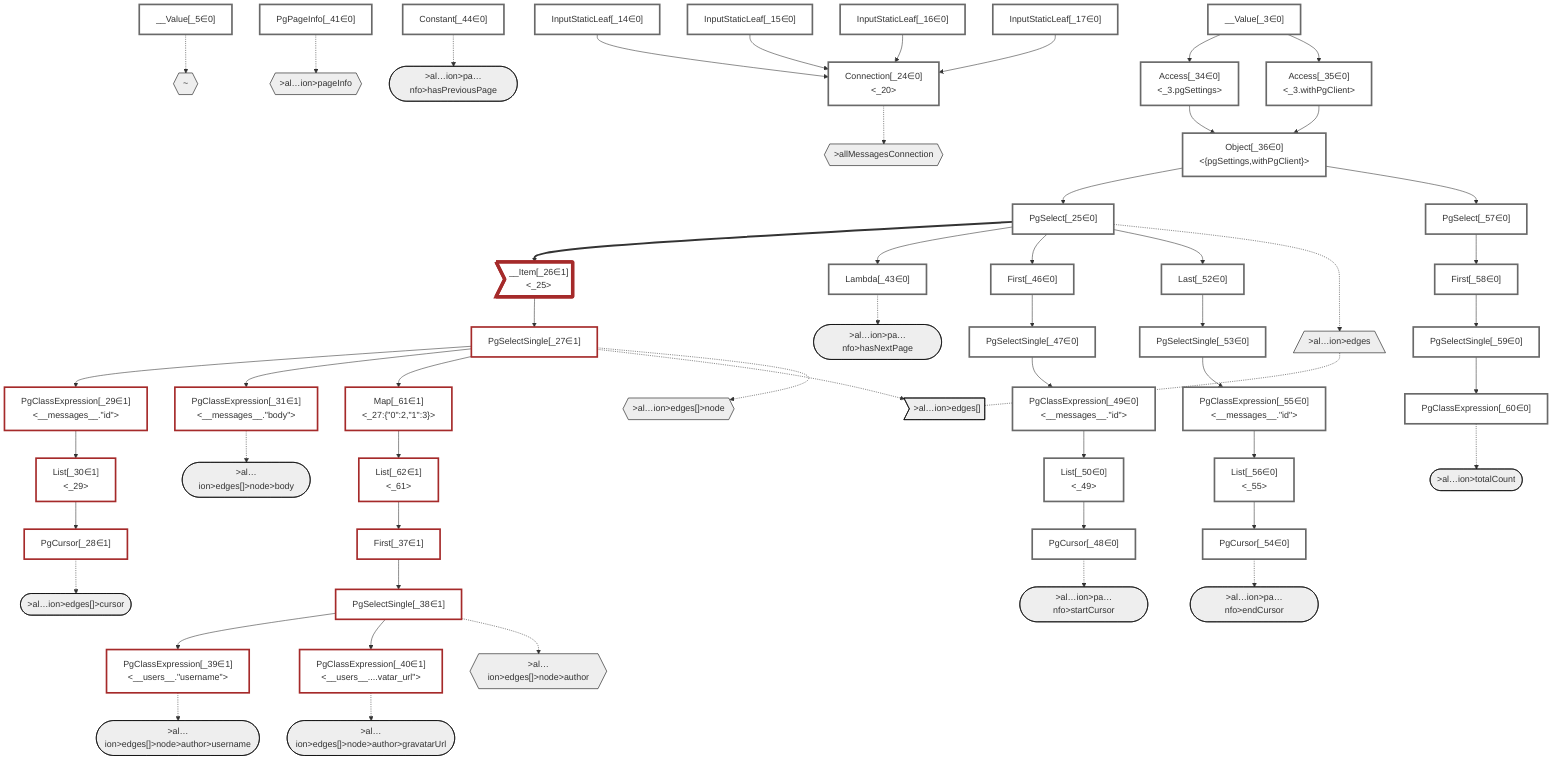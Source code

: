 graph TD
    classDef path fill:#eee,stroke:#000
    classDef plan fill:#fff,stroke-width:3px
    classDef itemplan fill:#fff,stroke-width:6px
    classDef sideeffectplan fill:#f00,stroke-width:6px

    %% subgraph fields
    P1{{"~"}}:::path
    P2{{">allMessagesConnection"}}:::path
    P3[/">al…ion>edges"\]:::path
    P4>">al…ion>edges[]"]:::path
    P3 -.- P4
    P5([">al…ion>edges[]>cursor"]):::path
    %% P4 -.-> P5
    P6{{">al…ion>edges[]>node"}}:::path
    P7([">al…ion>edges[]>node>body"]):::path
    %% P6 -.-> P7
    P8{{">al…ion>edges[]>node>author"}}:::path
    P9([">al…ion>edges[]>node>author>username"]):::path
    %% P8 -.-> P9
    P10([">al…ion>edges[]>node>author>gravatarUrl"]):::path
    %% P8 -.-> P10
    %% P6 -.-> P8
    %% P4 -.-> P6
    %% P2 -.-> P3
    P11{{">al…ion>pageInfo"}}:::path
    P12([">al…ion>pa…nfo>hasNextPage"]):::path
    %% P11 -.-> P12
    P13([">al…ion>pa…nfo>hasPreviousPage"]):::path
    %% P11 -.-> P13
    P14([">al…ion>pa…nfo>startCursor"]):::path
    %% P11 -.-> P14
    P15([">al…ion>pa…nfo>endCursor"]):::path
    %% P11 -.-> P15
    %% P2 -.-> P11
    P16([">al…ion>totalCount"]):::path
    %% P2 -.-> P16
    %% P1 -.-> P2
    %% end

    %% define plans
    __Value_3["__Value[_3∈0]<br /><context>"]:::plan
    __Value_5["__Value[_5∈0]<br /><rootValue>"]:::plan
    InputStaticLeaf_14["InputStaticLeaf[_14∈0]"]:::plan
    InputStaticLeaf_15["InputStaticLeaf[_15∈0]"]:::plan
    InputStaticLeaf_16["InputStaticLeaf[_16∈0]"]:::plan
    InputStaticLeaf_17["InputStaticLeaf[_17∈0]"]:::plan
    Connection_24["Connection[_24∈0]<br /><_20>"]:::plan
    PgSelect_25["PgSelect[_25∈0]<br /><messages>"]:::plan
    __Item_26>"__Item[_26∈1]<br /><_25>"]:::itemplan
    PgSelectSingle_27["PgSelectSingle[_27∈1]<br /><messages>"]:::plan
    PgCursor_28["PgCursor[_28∈1]"]:::plan
    PgClassExpression_29["PgClassExpression[_29∈1]<br /><__messages__.#quot;id#quot;>"]:::plan
    List_30["List[_30∈1]<br /><_29>"]:::plan
    PgClassExpression_31["PgClassExpression[_31∈1]<br /><__messages__.#quot;body#quot;>"]:::plan
    Access_34["Access[_34∈0]<br /><_3.pgSettings>"]:::plan
    Access_35["Access[_35∈0]<br /><_3.withPgClient>"]:::plan
    Object_36["Object[_36∈0]<br /><{pgSettings,withPgClient}>"]:::plan
    First_37["First[_37∈1]"]:::plan
    PgSelectSingle_38["PgSelectSingle[_38∈1]<br /><users>"]:::plan
    PgClassExpression_39["PgClassExpression[_39∈1]<br /><__users__.#quot;username#quot;>"]:::plan
    PgClassExpression_40["PgClassExpression[_40∈1]<br /><__users__....vatar_url#quot;>"]:::plan
    PgPageInfo_41["PgPageInfo[_41∈0]"]:::plan
    Lambda_43["Lambda[_43∈0]<br /><listHasMore>"]:::plan
    Constant_44["Constant[_44∈0]"]:::plan
    First_46["First[_46∈0]"]:::plan
    PgSelectSingle_47["PgSelectSingle[_47∈0]<br /><messages>"]:::plan
    PgCursor_48["PgCursor[_48∈0]"]:::plan
    PgClassExpression_49["PgClassExpression[_49∈0]<br /><__messages__.#quot;id#quot;>"]:::plan
    List_50["List[_50∈0]<br /><_49>"]:::plan
    Last_52["Last[_52∈0]"]:::plan
    PgSelectSingle_53["PgSelectSingle[_53∈0]<br /><messages>"]:::plan
    PgCursor_54["PgCursor[_54∈0]"]:::plan
    PgClassExpression_55["PgClassExpression[_55∈0]<br /><__messages__.#quot;id#quot;>"]:::plan
    List_56["List[_56∈0]<br /><_55>"]:::plan
    PgSelect_57["PgSelect[_57∈0]<br /><messages>"]:::plan
    First_58["First[_58∈0]"]:::plan
    PgSelectSingle_59["PgSelectSingle[_59∈0]<br /><messages>"]:::plan
    PgClassExpression_60["PgClassExpression[_60∈0]<br /><count(*)>"]:::plan
    Map_61["Map[_61∈1]<br /><_27:{#quot;0#quot;:2,#quot;1#quot;:3}>"]:::plan
    List_62["List[_62∈1]<br /><_61>"]:::plan

    %% plan dependencies
    InputStaticLeaf_14 --> Connection_24
    InputStaticLeaf_15 --> Connection_24
    InputStaticLeaf_16 --> Connection_24
    InputStaticLeaf_17 --> Connection_24
    Object_36 --> PgSelect_25
    PgSelect_25 ==> __Item_26
    __Item_26 --> PgSelectSingle_27
    List_30 --> PgCursor_28
    PgSelectSingle_27 --> PgClassExpression_29
    PgClassExpression_29 --> List_30
    PgSelectSingle_27 --> PgClassExpression_31
    __Value_3 --> Access_34
    __Value_3 --> Access_35
    Access_34 --> Object_36
    Access_35 --> Object_36
    List_62 --> First_37
    First_37 --> PgSelectSingle_38
    PgSelectSingle_38 --> PgClassExpression_39
    PgSelectSingle_38 --> PgClassExpression_40
    PgSelect_25 --> Lambda_43
    PgSelect_25 --> First_46
    First_46 --> PgSelectSingle_47
    List_50 --> PgCursor_48
    PgSelectSingle_47 --> PgClassExpression_49
    PgClassExpression_49 --> List_50
    PgSelect_25 --> Last_52
    Last_52 --> PgSelectSingle_53
    List_56 --> PgCursor_54
    PgSelectSingle_53 --> PgClassExpression_55
    PgClassExpression_55 --> List_56
    Object_36 --> PgSelect_57
    PgSelect_57 --> First_58
    First_58 --> PgSelectSingle_59
    PgSelectSingle_59 --> PgClassExpression_60
    PgSelectSingle_27 --> Map_61
    Map_61 --> List_62

    %% plan-to-path relationships
    __Value_5 -.-> P1
    Connection_24 -.-> P2
    PgSelect_25 -.-> P3
    PgSelectSingle_27 -.-> P4
    PgCursor_28 -.-> P5
    PgSelectSingle_27 -.-> P6
    PgClassExpression_31 -.-> P7
    PgSelectSingle_38 -.-> P8
    PgClassExpression_39 -.-> P9
    PgClassExpression_40 -.-> P10
    PgPageInfo_41 -.-> P11
    Lambda_43 -.-> P12
    Constant_44 -.-> P13
    PgCursor_48 -.-> P14
    PgCursor_54 -.-> P15
    PgClassExpression_60 -.-> P16

    %% allocate buckets
    classDef bucket0 stroke:#696969
    class __Value_3,__Value_5,InputStaticLeaf_14,InputStaticLeaf_15,InputStaticLeaf_16,InputStaticLeaf_17,Connection_24,PgSelect_25,Access_34,Access_35,Object_36,PgPageInfo_41,Lambda_43,Constant_44,First_46,PgSelectSingle_47,PgCursor_48,PgClassExpression_49,List_50,Last_52,PgSelectSingle_53,PgCursor_54,PgClassExpression_55,List_56,PgSelect_57,First_58,PgSelectSingle_59,PgClassExpression_60 bucket0
    classDef bucket1 stroke:#a52a2a
    class __Item_26,PgSelectSingle_27,PgCursor_28,PgClassExpression_29,List_30,PgClassExpression_31,First_37,PgSelectSingle_38,PgClassExpression_39,PgClassExpression_40,Map_61,List_62 bucket1